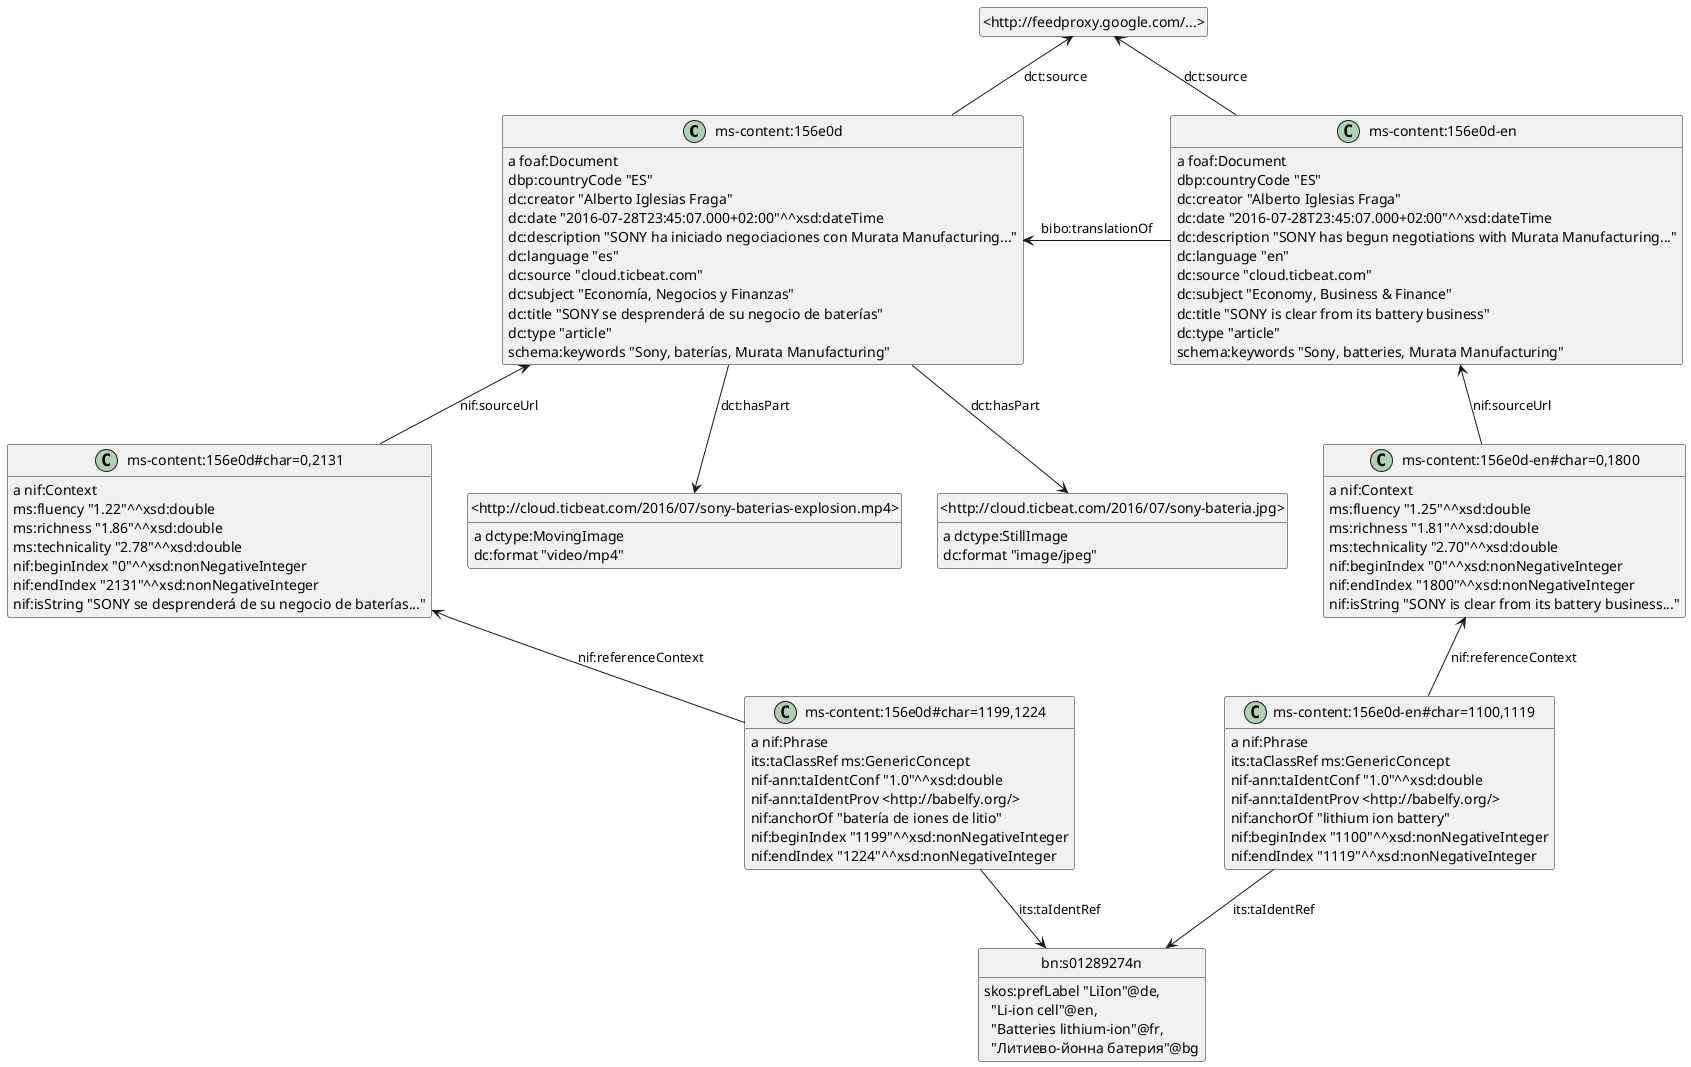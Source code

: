 @startuml
hide empty methods
hide empty attributes
hide circle
skinparam classAttributeIconSize 0
class ms_content_156e0d as "ms-content:156e0d"
class ms_content_156e0d <<<<(S,green)Spanish>>>>
show ms_content_156e0d circle
class ms_content_156e0d_char_1199_1224 as "ms-content:156e0d#char=1199,1224"
class ms_content_156e0d_char_1199_1224 <<<<(S,green)Spanish>>>>
show ms_content_156e0d_char_1199_1224 circle
class ms_content_156e0d_char_0_2131 as "ms-content:156e0d#char=0,2131"
class ms_content_156e0d_char_0_2131 <<<<(S,green)Spanish>>>>
show ms_content_156e0d_char_0_2131 circle
class ms_content_156e0d_en as "ms-content:156e0d-en"
class ms_content_156e0d_en <<<<(E,red)English>>>>
show ms_content_156e0d_en circle
class ms_content_156e0d_en_char_0_1800 as "ms-content:156e0d-en#char=0,1800"
class ms_content_156e0d_en_char_0_1800 <<<<(E,red)English>>>>
show ms_content_156e0d_en_char_0_1800 circle
class ms_content_156e0d_en_char_1100_1119 as "ms-content:156e0d-en#char=1100,1119"
class ms_content_156e0d_en_char_1100_1119 <<<<(E,red)English>>>>
show ms_content_156e0d_en_char_1100_1119 circle
ms_content_156e0d_char_0_2131 : a nif:Context
ms_content_156e0d_char_0_2131 -up-> ms_content_156e0d : nif:sourceUrl
ms_content_156e0d_char_0_2131 : ms:fluency "1.22"^^xsd:double
ms_content_156e0d_char_0_2131 : ms:richness "1.86"^^xsd:double
ms_content_156e0d_char_0_2131 : ms:technicality "2.78"^^xsd:double
ms_content_156e0d_char_0_2131 : nif:beginIndex "0"^^xsd:nonNegativeInteger
ms_content_156e0d_char_0_2131 : nif:endIndex "2131"^^xsd:nonNegativeInteger
ms_content_156e0d_char_0_2131 : nif:isString "SONY se desprenderá de su negocio de baterías..."
class bn_s01289274n as "bn:s01289274n"
bn_s01289274n : skos:prefLabel "LiIon"@de,\n  "Li-ion cell"@en,\n  "Batteries lithium-ion"@fr,\n  "Литиево-йонна батерия"@bg
ms_content_156e0d_char_1199_1224 : a nif:Phrase
ms_content_156e0d_char_1199_1224 --> bn_s01289274n : its:taIdentRef
ms_content_156e0d_char_1199_1224 -up-> ms_content_156e0d_char_0_2131 : nif:referenceContext
ms_content_156e0d_char_1199_1224 : its:taClassRef ms:GenericConcept
ms_content_156e0d_char_1199_1224 : nif-ann:taIdentConf "1.0"^^xsd:double
ms_content_156e0d_char_1199_1224 : nif-ann:taIdentProv <http://babelfy.org/>
ms_content_156e0d_char_1199_1224 : nif:anchorOf "batería de iones de litio"
ms_content_156e0d_char_1199_1224 : nif:beginIndex "1199"^^xsd:nonNegativeInteger
ms_content_156e0d_char_1199_1224 : nif:endIndex "1224"^^xsd:nonNegativeInteger
class _http___cloud_ticbeat_com_2016_07_sony_baterias_explosion_mp4_ as "<http://cloud.ticbeat.com/2016/07/sony-baterias-explosion.mp4>"
_http___cloud_ticbeat_com_2016_07_sony_baterias_explosion_mp4_ : a dctype:MovingImage
_http___cloud_ticbeat_com_2016_07_sony_baterias_explosion_mp4_ : dc:format "video/mp4"
ms_content_156e0d : a foaf:Document
class _http___cloud_ticbeat_com_2016_07_sony_bateria_jpg_ as "<http://cloud.ticbeat.com/2016/07/sony-bateria.jpg>"
ms_content_156e0d --> _http___cloud_ticbeat_com_2016_07_sony_bateria_jpg_ : dct:hasPart
class _http___feedproxy_google_com_____ as "<http://feedproxy.google.com/...>"
ms_content_156e0d -up-> _http___feedproxy_google_com_____ : dct:source
ms_content_156e0d --> _http___cloud_ticbeat_com_2016_07_sony_baterias_explosion_mp4_ : dct:hasPart
ms_content_156e0d : dbp:countryCode "ES"
ms_content_156e0d : dc:creator "Alberto Iglesias Fraga"
ms_content_156e0d : dc:date "2016-07-28T23:45:07.000+02:00"^^xsd:dateTime
ms_content_156e0d : dc:description "SONY ha iniciado negociaciones con Murata Manufacturing..."
ms_content_156e0d : dc:language "es"
ms_content_156e0d : dc:source "cloud.ticbeat.com"
ms_content_156e0d : dc:subject "Economía, Negocios y Finanzas"
ms_content_156e0d : dc:title "SONY se desprenderá de su negocio de baterías"
ms_content_156e0d : dc:type "article"
ms_content_156e0d : schema:keywords "Sony, baterías, Murata Manufacturing"
ms_content_156e0d_en : a foaf:Document
ms_content_156e0d_en -up-> _http___feedproxy_google_com_____ : dct:source
ms_content_156e0d_en -left-> ms_content_156e0d : bibo:translationOf
ms_content_156e0d_en : dbp:countryCode "ES"
ms_content_156e0d_en : dc:creator "Alberto Iglesias Fraga"
ms_content_156e0d_en : dc:date "2016-07-28T23:45:07.000+02:00"^^xsd:dateTime
ms_content_156e0d_en : dc:description "SONY has begun negotiations with Murata Manufacturing..."
ms_content_156e0d_en : dc:language "en"
ms_content_156e0d_en : dc:source "cloud.ticbeat.com"
ms_content_156e0d_en : dc:subject "Economy, Business & Finance"
ms_content_156e0d_en : dc:title "SONY is clear from its battery business"
ms_content_156e0d_en : dc:type "article"
ms_content_156e0d_en : schema:keywords "Sony, batteries, Murata Manufacturing"
_http___cloud_ticbeat_com_2016_07_sony_bateria_jpg_ : a dctype:StillImage
_http___cloud_ticbeat_com_2016_07_sony_bateria_jpg_ : dc:format "image/jpeg"
ms_content_156e0d_en_char_1100_1119 : a nif:Phrase
ms_content_156e0d_en_char_1100_1119 --> bn_s01289274n : its:taIdentRef
ms_content_156e0d_en_char_1100_1119 -up-> ms_content_156e0d_en_char_0_1800 : nif:referenceContext
ms_content_156e0d_en_char_1100_1119 : its:taClassRef ms:GenericConcept
ms_content_156e0d_en_char_1100_1119 : nif-ann:taIdentConf "1.0"^^xsd:double
ms_content_156e0d_en_char_1100_1119 : nif-ann:taIdentProv <http://babelfy.org/>
ms_content_156e0d_en_char_1100_1119 : nif:anchorOf "lithium ion battery"
ms_content_156e0d_en_char_1100_1119 : nif:beginIndex "1100"^^xsd:nonNegativeInteger
ms_content_156e0d_en_char_1100_1119 : nif:endIndex "1119"^^xsd:nonNegativeInteger
ms_content_156e0d_en_char_0_1800 : a nif:Context
ms_content_156e0d_en_char_0_1800 -up-> ms_content_156e0d_en : nif:sourceUrl
ms_content_156e0d_en_char_0_1800 : ms:fluency "1.25"^^xsd:double
ms_content_156e0d_en_char_0_1800 : ms:richness "1.81"^^xsd:double
ms_content_156e0d_en_char_0_1800 : ms:technicality "2.70"^^xsd:double
ms_content_156e0d_en_char_0_1800 : nif:beginIndex "0"^^xsd:nonNegativeInteger
ms_content_156e0d_en_char_0_1800 : nif:endIndex "1800"^^xsd:nonNegativeInteger
ms_content_156e0d_en_char_0_1800 : nif:isString "SONY is clear from its battery business..."
@enduml
